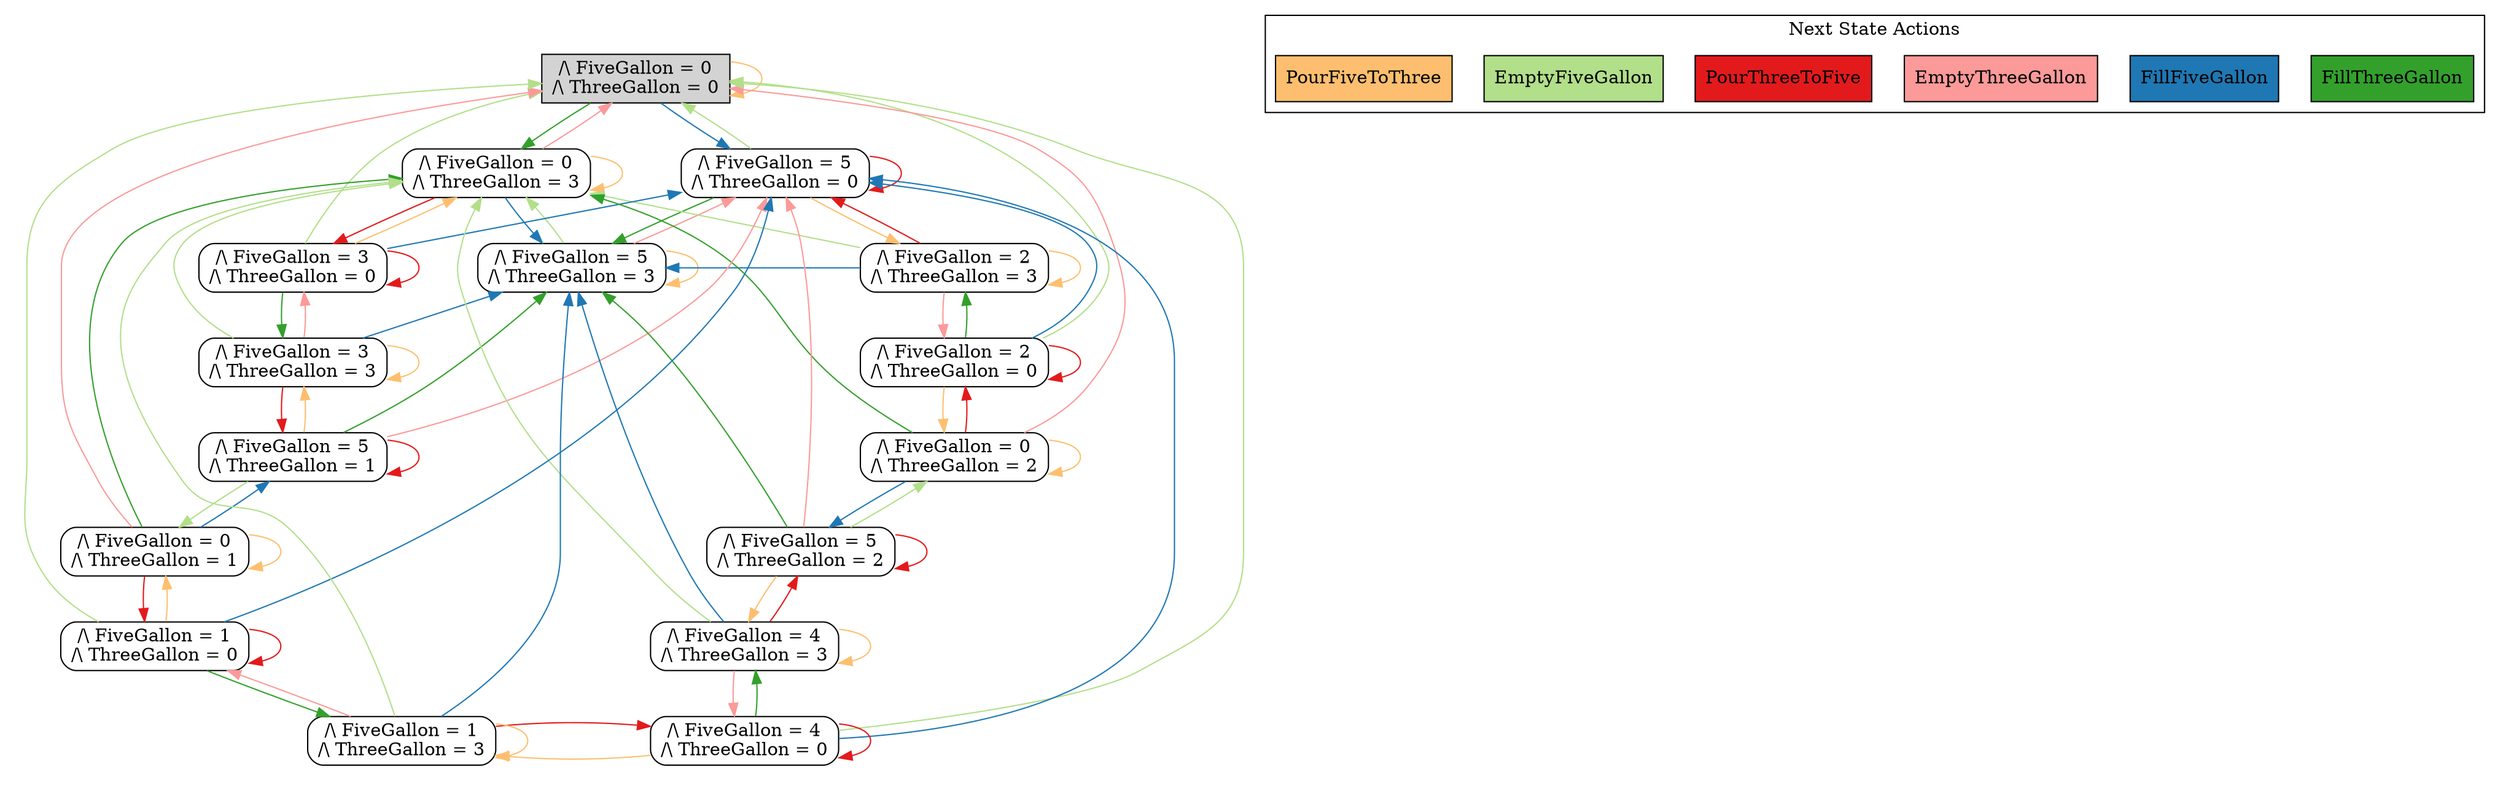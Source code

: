 strict digraph DiskGraph {
node [shape=box,style=rounded]
edge [colorscheme="paired12"]
nodesep=0.35;
subgraph cluster_graph {
color="white";
3354685751151950143 [label="/\\ FiveGallon = 0\n/\\ ThreeGallon = 0",style = filled]
3354685751151950143 -> -5412070886745445267 [label="",color="2",fontcolor="2"];
-5412070886745445267 [label="/\\ FiveGallon = 5\n/\\ ThreeGallon = 0",tooltip="/\\ FiveGallon = 5\n/\\ ThreeGallon = 0"];
3354685751151950143 -> 3354685751151950143 [label="",color="3",fontcolor="3"];
3354685751151950143 -> 135330099885669846 [label="",color="4",fontcolor="4"];
135330099885669846 [label="/\\ FiveGallon = 0\n/\\ ThreeGallon = 3",tooltip="/\\ FiveGallon = 0\n/\\ ThreeGallon = 3"];
3354685751151950143 -> 3354685751151950143 [label="",color="5",fontcolor="5"];
3354685751151950143 -> 3354685751151950143 [label="",color="6",fontcolor="6"];
3354685751151950143 -> 3354685751151950143 [label="",color="7",fontcolor="7"];
-5412070886745445267 -> -5412070886745445267 [label="",color="2",fontcolor="2"];
-5412070886745445267 -> 3354685751151950143 [label="",color="3",fontcolor="3"];
-5412070886745445267 -> -7238831772938639228 [label="",color="4",fontcolor="4"];
-7238831772938639228 [label="/\\ FiveGallon = 5\n/\\ ThreeGallon = 3",tooltip="/\\ FiveGallon = 5\n/\\ ThreeGallon = 3"];
-5412070886745445267 -> -5412070886745445267 [label="",color="5",fontcolor="5"];
-5412070886745445267 -> -5412070886745445267 [label="",color="6",fontcolor="6"];
-5412070886745445267 -> 3724944561518102779 [label="",color="7",fontcolor="7"];
3724944561518102779 [label="/\\ FiveGallon = 2\n/\\ ThreeGallon = 3",tooltip="/\\ FiveGallon = 2\n/\\ ThreeGallon = 3"];
135330099885669846 -> -7238831772938639228 [label="",color="2",fontcolor="2"];
135330099885669846 -> 135330099885669846 [label="",color="3",fontcolor="3"];
135330099885669846 -> 135330099885669846 [label="",color="4",fontcolor="4"];
135330099885669846 -> 3354685751151950143 [label="",color="5",fontcolor="5"];
135330099885669846 -> -2155021017998511334 [label="",color="6",fontcolor="6"];
-2155021017998511334 [label="/\\ FiveGallon = 3\n/\\ ThreeGallon = 0",tooltip="/\\ FiveGallon = 3\n/\\ ThreeGallon = 0"];
135330099885669846 -> 135330099885669846 [label="",color="7",fontcolor="7"];
-7238831772938639228 -> -7238831772938639228 [label="",color="2",fontcolor="2"];
-7238831772938639228 -> 135330099885669846 [label="",color="3",fontcolor="3"];
-7238831772938639228 -> -7238831772938639228 [label="",color="4",fontcolor="4"];
-7238831772938639228 -> -5412070886745445267 [label="",color="5",fontcolor="5"];
-7238831772938639228 -> -7238831772938639228 [label="",color="6",fontcolor="6"];
-7238831772938639228 -> -7238831772938639228 [label="",color="7",fontcolor="7"];
3724944561518102779 -> -7238831772938639228 [label="",color="2",fontcolor="2"];
3724944561518102779 -> 135330099885669846 [label="",color="3",fontcolor="3"];
3724944561518102779 -> 3724944561518102779 [label="",color="4",fontcolor="4"];
3724944561518102779 -> 2080486827418766354 [label="",color="5",fontcolor="5"];
2080486827418766354 [label="/\\ FiveGallon = 2\n/\\ ThreeGallon = 0",tooltip="/\\ FiveGallon = 2\n/\\ ThreeGallon = 0"];
3724944561518102779 -> -5412070886745445267 [label="",color="6",fontcolor="6"];
3724944561518102779 -> 3724944561518102779 [label="",color="7",fontcolor="7"];
-2155021017998511334 -> -5412070886745445267 [label="",color="2",fontcolor="2"];
-2155021017998511334 -> 3354685751151950143 [label="",color="3",fontcolor="3"];
-2155021017998511334 -> -3640837979757266957 [label="",color="4",fontcolor="4"];
-3640837979757266957 [label="/\\ FiveGallon = 3\n/\\ ThreeGallon = 3",tooltip="/\\ FiveGallon = 3\n/\\ ThreeGallon = 3"];
-2155021017998511334 -> -2155021017998511334 [label="",color="5",fontcolor="5"];
-2155021017998511334 -> -2155021017998511334 [label="",color="6",fontcolor="6"];
-2155021017998511334 -> 135330099885669846 [label="",color="7",fontcolor="7"];
2080486827418766354 -> -5412070886745445267 [label="",color="2",fontcolor="2"];
2080486827418766354 -> 3354685751151950143 [label="",color="3",fontcolor="3"];
2080486827418766354 -> 3724944561518102779 [label="",color="4",fontcolor="4"];
2080486827418766354 -> 2080486827418766354 [label="",color="5",fontcolor="5"];
2080486827418766354 -> 2080486827418766354 [label="",color="6",fontcolor="6"];
2080486827418766354 -> 1962048100319428209 [label="",color="7",fontcolor="7"];
1962048100319428209 [label="/\\ FiveGallon = 0\n/\\ ThreeGallon = 2",tooltip="/\\ FiveGallon = 0\n/\\ ThreeGallon = 2"];
-3640837979757266957 -> -7238831772938639228 [label="",color="2",fontcolor="2"];
-3640837979757266957 -> 135330099885669846 [label="",color="3",fontcolor="3"];
-3640837979757266957 -> -3640837979757266957 [label="",color="4",fontcolor="4"];
-3640837979757266957 -> -2155021017998511334 [label="",color="5",fontcolor="5"];
-3640837979757266957 -> -5891231217879912502 [label="",color="6",fontcolor="6"];
-5891231217879912502 [label="/\\ FiveGallon = 5\n/\\ ThreeGallon = 1",tooltip="/\\ FiveGallon = 5\n/\\ ThreeGallon = 1"];
-3640837979757266957 -> -3640837979757266957 [label="",color="7",fontcolor="7"];
1962048100319428209 -> -9128564983222703325 [label="",color="2",fontcolor="2"];
-9128564983222703325 [label="/\\ FiveGallon = 5\n/\\ ThreeGallon = 2",tooltip="/\\ FiveGallon = 5\n/\\ ThreeGallon = 2"];
1962048100319428209 -> 1962048100319428209 [label="",color="3",fontcolor="3"];
1962048100319428209 -> 135330099885669846 [label="",color="4",fontcolor="4"];
1962048100319428209 -> 3354685751151950143 [label="",color="5",fontcolor="5"];
1962048100319428209 -> 2080486827418766354 [label="",color="6",fontcolor="6"];
1962048100319428209 -> 1962048100319428209 [label="",color="7",fontcolor="7"];
-5891231217879912502 -> -5891231217879912502 [label="",color="2",fontcolor="2"];
-5891231217879912502 -> 3770760502601808536 [label="",color="3",fontcolor="3"];
3770760502601808536 [label="/\\ FiveGallon = 0\n/\\ ThreeGallon = 1",tooltip="/\\ FiveGallon = 0\n/\\ ThreeGallon = 1"];
-5891231217879912502 -> -7238831772938639228 [label="",color="4",fontcolor="4"];
-5891231217879912502 -> -5412070886745445267 [label="",color="5",fontcolor="5"];
-5891231217879912502 -> -5891231217879912502 [label="",color="6",fontcolor="6"];
-5891231217879912502 -> -3640837979757266957 [label="",color="7",fontcolor="7"];
-9128564983222703325 -> -9128564983222703325 [label="",color="2",fontcolor="2"];
-9128564983222703325 -> 1962048100319428209 [label="",color="3",fontcolor="3"];
-9128564983222703325 -> -7238831772938639228 [label="",color="4",fontcolor="4"];
-9128564983222703325 -> -5412070886745445267 [label="",color="5",fontcolor="5"];
-9128564983222703325 -> -9128564983222703325 [label="",color="6",fontcolor="6"];
-9128564983222703325 -> 7296408268156442508 [label="",color="7",fontcolor="7"];
7296408268156442508 [label="/\\ FiveGallon = 4\n/\\ ThreeGallon = 3",tooltip="/\\ FiveGallon = 4\n/\\ ThreeGallon = 3"];
3770760502601808536 -> -5891231217879912502 [label="",color="2",fontcolor="2"];
3770760502601808536 -> 3770760502601808536 [label="",color="3",fontcolor="3"];
3770760502601808536 -> 135330099885669846 [label="",color="4",fontcolor="4"];
3770760502601808536 -> 3354685751151950143 [label="",color="5",fontcolor="5"];
3770760502601808536 -> -3438867094863116745 [label="",color="6",fontcolor="6"];
-3438867094863116745 [label="/\\ FiveGallon = 1\n/\\ ThreeGallon = 0",tooltip="/\\ FiveGallon = 1\n/\\ ThreeGallon = 0"];
3770760502601808536 -> 3770760502601808536 [label="",color="7",fontcolor="7"];
7296408268156442508 -> -7238831772938639228 [label="",color="2",fontcolor="2"];
7296408268156442508 -> 135330099885669846 [label="",color="3",fontcolor="3"];
7296408268156442508 -> 7296408268156442508 [label="",color="4",fontcolor="4"];
7296408268156442508 -> 5344922017526420325 [label="",color="5",fontcolor="5"];
5344922017526420325 [label="/\\ FiveGallon = 4\n/\\ ThreeGallon = 0",tooltip="/\\ FiveGallon = 4\n/\\ ThreeGallon = 0"];
7296408268156442508 -> -9128564983222703325 [label="",color="6",fontcolor="6"];
7296408268156442508 -> 7296408268156442508 [label="",color="7",fontcolor="7"];
-3438867094863116745 -> -5412070886745445267 [label="",color="2",fontcolor="2"];
-3438867094863116745 -> 3354685751151950143 [label="",color="3",fontcolor="3"];
-3438867094863116745 -> -60721147355594018 [label="",color="4",fontcolor="4"];
-60721147355594018 [label="/\\ FiveGallon = 1\n/\\ ThreeGallon = 3",tooltip="/\\ FiveGallon = 1\n/\\ ThreeGallon = 3"];
-3438867094863116745 -> -3438867094863116745 [label="",color="5",fontcolor="5"];
-3438867094863116745 -> -3438867094863116745 [label="",color="6",fontcolor="6"];
-3438867094863116745 -> 3770760502601808536 [label="",color="7",fontcolor="7"];
5344922017526420325 -> -5412070886745445267 [label="",color="2",fontcolor="2"];
5344922017526420325 -> 3354685751151950143 [label="",color="3",fontcolor="3"];
5344922017526420325 -> 7296408268156442508 [label="",color="4",fontcolor="4"];
5344922017526420325 -> 5344922017526420325 [label="",color="5",fontcolor="5"];
5344922017526420325 -> 5344922017526420325 [label="",color="6",fontcolor="6"];
5344922017526420325 -> -60721147355594018 [label="",color="7",fontcolor="7"];
-60721147355594018 -> -7238831772938639228 [label="",color="2",fontcolor="2"];
-60721147355594018 -> 135330099885669846 [label="",color="3",fontcolor="3"];
-60721147355594018 -> -60721147355594018 [label="",color="4",fontcolor="4"];
-60721147355594018 -> -3438867094863116745 [label="",color="5",fontcolor="5"];
-60721147355594018 -> 5344922017526420325 [label="",color="6",fontcolor="6"];
-60721147355594018 -> -60721147355594018 [label="",color="7",fontcolor="7"];
{rank = same; 3354685751151950143;}
{rank = same; -5412070886745445267;135330099885669846;}
{rank = same; 3724944561518102779;-2155021017998511334;-7238831772938639228;}
{rank = same; 2080486827418766354;-3640837979757266957;}
{rank = same; 1962048100319428209;-5891231217879912502;}
{rank = same; -9128564983222703325;3770760502601808536;}
{rank = same; 7296408268156442508;-3438867094863116745;}
{rank = same; -60721147355594018;5344922017526420325;}
}
subgraph cluster_legend {graph[style=bold];label = "Next State Actions" style="solid"
node [ labeljust="l",colorscheme="paired12",style=filled,shape=record ]
FillThreeGallon [label="FillThreeGallon",fillcolor=4]
FillFiveGallon [label="FillFiveGallon",fillcolor=2]
EmptyThreeGallon [label="EmptyThreeGallon",fillcolor=5]
PourThreeToFive [label="PourThreeToFive",fillcolor=6]
EmptyFiveGallon [label="EmptyFiveGallon",fillcolor=3]
PourFiveToThree [label="PourFiveToThree",fillcolor=7]
}}